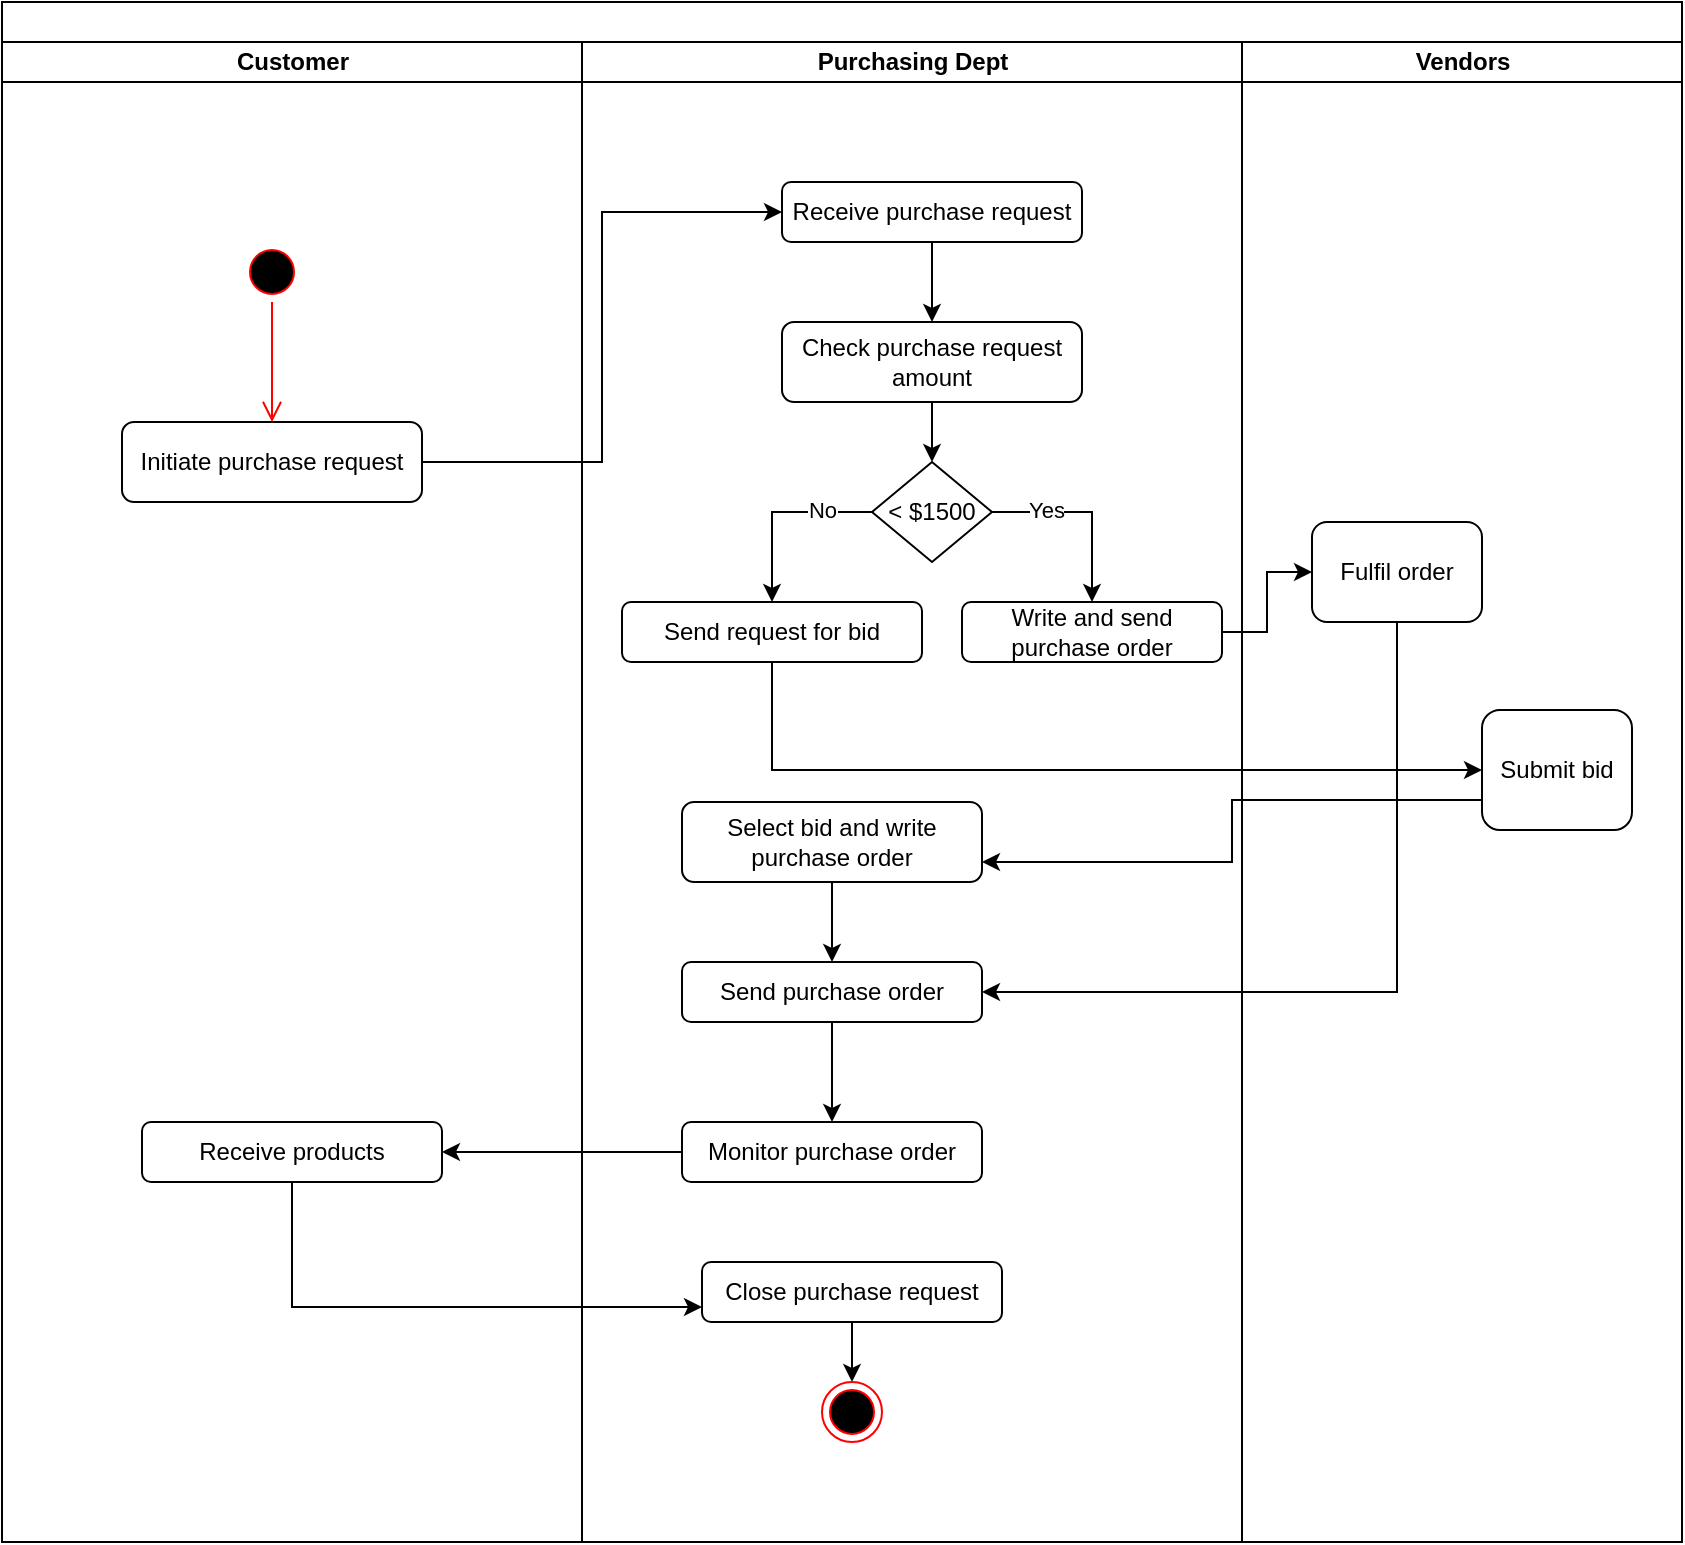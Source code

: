 <mxfile version="21.7.5" type="github">
  <diagram name="Page-1" id="MRdCfs2oOsbd40pX296Y">
    <mxGraphModel dx="1434" dy="782" grid="1" gridSize="10" guides="1" tooltips="1" connect="1" arrows="1" fold="1" page="1" pageScale="1" pageWidth="1169" pageHeight="827" math="0" shadow="0">
      <root>
        <mxCell id="0" />
        <mxCell id="1" parent="0" />
        <mxCell id="LFLOpZK--lgnjMknyGsm-1" value="" style="swimlane;childLayout=stackLayout;resizeParent=1;resizeParentMax=0;startSize=20;html=1;" parent="1" vertex="1">
          <mxGeometry x="110" y="30" width="840" height="770" as="geometry" />
        </mxCell>
        <mxCell id="LFLOpZK--lgnjMknyGsm-2" value="Customer" style="swimlane;startSize=20;html=1;" parent="LFLOpZK--lgnjMknyGsm-1" vertex="1">
          <mxGeometry y="20" width="290" height="750" as="geometry" />
        </mxCell>
        <mxCell id="LFLOpZK--lgnjMknyGsm-11" value="Initiate purchase request" style="rounded=1;whiteSpace=wrap;html=1;" parent="LFLOpZK--lgnjMknyGsm-2" vertex="1">
          <mxGeometry x="60" y="190" width="150" height="40" as="geometry" />
        </mxCell>
        <mxCell id="LFLOpZK--lgnjMknyGsm-25" value="Receive products" style="rounded=1;whiteSpace=wrap;html=1;" parent="LFLOpZK--lgnjMknyGsm-2" vertex="1">
          <mxGeometry x="70" y="540" width="150" height="30" as="geometry" />
        </mxCell>
        <mxCell id="T0hN_36rKPpxghTyXP8r-10" value="" style="ellipse;html=1;shape=startState;fillColor=#000000;strokeColor=#ff0000;" vertex="1" parent="LFLOpZK--lgnjMknyGsm-2">
          <mxGeometry x="120" y="100" width="30" height="30" as="geometry" />
        </mxCell>
        <mxCell id="T0hN_36rKPpxghTyXP8r-11" value="" style="edgeStyle=orthogonalEdgeStyle;html=1;verticalAlign=bottom;endArrow=open;endSize=8;strokeColor=#ff0000;rounded=0;" edge="1" source="T0hN_36rKPpxghTyXP8r-10" parent="LFLOpZK--lgnjMknyGsm-2">
          <mxGeometry relative="1" as="geometry">
            <mxPoint x="135" y="190" as="targetPoint" />
          </mxGeometry>
        </mxCell>
        <mxCell id="LFLOpZK--lgnjMknyGsm-3" value="Purchasing Dept" style="swimlane;startSize=20;html=1;" parent="LFLOpZK--lgnjMknyGsm-1" vertex="1">
          <mxGeometry x="290" y="20" width="330" height="750" as="geometry" />
        </mxCell>
        <mxCell id="T0hN_36rKPpxghTyXP8r-18" style="edgeStyle=orthogonalEdgeStyle;rounded=0;orthogonalLoop=1;jettySize=auto;html=1;exitX=0.5;exitY=1;exitDx=0;exitDy=0;entryX=0.5;entryY=0;entryDx=0;entryDy=0;" edge="1" parent="LFLOpZK--lgnjMknyGsm-3" source="LFLOpZK--lgnjMknyGsm-13" target="T0hN_36rKPpxghTyXP8r-15">
          <mxGeometry relative="1" as="geometry" />
        </mxCell>
        <mxCell id="LFLOpZK--lgnjMknyGsm-13" value="Check purchase request amount" style="rounded=1;whiteSpace=wrap;html=1;" parent="LFLOpZK--lgnjMknyGsm-3" vertex="1">
          <mxGeometry x="100" y="140" width="150" height="40" as="geometry" />
        </mxCell>
        <mxCell id="T0hN_36rKPpxghTyXP8r-17" style="edgeStyle=orthogonalEdgeStyle;rounded=0;orthogonalLoop=1;jettySize=auto;html=1;exitX=0.5;exitY=1;exitDx=0;exitDy=0;entryX=0.5;entryY=0;entryDx=0;entryDy=0;" edge="1" parent="LFLOpZK--lgnjMknyGsm-3" source="LFLOpZK--lgnjMknyGsm-12" target="LFLOpZK--lgnjMknyGsm-13">
          <mxGeometry relative="1" as="geometry" />
        </mxCell>
        <mxCell id="LFLOpZK--lgnjMknyGsm-12" value="Receive purchase request" style="rounded=1;whiteSpace=wrap;html=1;" parent="LFLOpZK--lgnjMknyGsm-3" vertex="1">
          <mxGeometry x="100" y="70" width="150" height="30" as="geometry" />
        </mxCell>
        <mxCell id="LFLOpZK--lgnjMknyGsm-18" value="Write and send purchase order" style="rounded=1;whiteSpace=wrap;html=1;" parent="LFLOpZK--lgnjMknyGsm-3" vertex="1">
          <mxGeometry x="190" y="280" width="130" height="30" as="geometry" />
        </mxCell>
        <mxCell id="LFLOpZK--lgnjMknyGsm-19" value="Send request for bid" style="rounded=1;whiteSpace=wrap;html=1;" parent="LFLOpZK--lgnjMknyGsm-3" vertex="1">
          <mxGeometry x="20" y="280" width="150" height="30" as="geometry" />
        </mxCell>
        <mxCell id="T0hN_36rKPpxghTyXP8r-29" style="edgeStyle=orthogonalEdgeStyle;rounded=0;orthogonalLoop=1;jettySize=auto;html=1;exitX=0.5;exitY=1;exitDx=0;exitDy=0;entryX=0.5;entryY=0;entryDx=0;entryDy=0;" edge="1" parent="LFLOpZK--lgnjMknyGsm-3" source="LFLOpZK--lgnjMknyGsm-22" target="LFLOpZK--lgnjMknyGsm-23">
          <mxGeometry relative="1" as="geometry" />
        </mxCell>
        <mxCell id="LFLOpZK--lgnjMknyGsm-22" value="Send purchase order" style="rounded=1;whiteSpace=wrap;html=1;" parent="LFLOpZK--lgnjMknyGsm-3" vertex="1">
          <mxGeometry x="50" y="460" width="150" height="30" as="geometry" />
        </mxCell>
        <mxCell id="LFLOpZK--lgnjMknyGsm-23" value="Monitor purchase order" style="rounded=1;whiteSpace=wrap;html=1;" parent="LFLOpZK--lgnjMknyGsm-3" vertex="1">
          <mxGeometry x="50" y="540" width="150" height="30" as="geometry" />
        </mxCell>
        <mxCell id="T0hN_36rKPpxghTyXP8r-28" style="edgeStyle=orthogonalEdgeStyle;rounded=0;orthogonalLoop=1;jettySize=auto;html=1;exitX=0.5;exitY=1;exitDx=0;exitDy=0;entryX=0.5;entryY=0;entryDx=0;entryDy=0;" edge="1" parent="LFLOpZK--lgnjMknyGsm-3" source="LFLOpZK--lgnjMknyGsm-21" target="LFLOpZK--lgnjMknyGsm-22">
          <mxGeometry relative="1" as="geometry" />
        </mxCell>
        <mxCell id="LFLOpZK--lgnjMknyGsm-21" value="Select bid and write purchase order" style="rounded=1;whiteSpace=wrap;html=1;" parent="LFLOpZK--lgnjMknyGsm-3" vertex="1">
          <mxGeometry x="50" y="380" width="150" height="40" as="geometry" />
        </mxCell>
        <mxCell id="T0hN_36rKPpxghTyXP8r-36" style="edgeStyle=orthogonalEdgeStyle;rounded=0;orthogonalLoop=1;jettySize=auto;html=1;exitX=0.5;exitY=1;exitDx=0;exitDy=0;entryX=0.5;entryY=0;entryDx=0;entryDy=0;" edge="1" parent="LFLOpZK--lgnjMknyGsm-3" source="LFLOpZK--lgnjMknyGsm-26" target="T0hN_36rKPpxghTyXP8r-33">
          <mxGeometry relative="1" as="geometry" />
        </mxCell>
        <mxCell id="LFLOpZK--lgnjMknyGsm-26" value="Close purchase request" style="rounded=1;whiteSpace=wrap;html=1;" parent="LFLOpZK--lgnjMknyGsm-3" vertex="1">
          <mxGeometry x="60" y="610" width="150" height="30" as="geometry" />
        </mxCell>
        <mxCell id="T0hN_36rKPpxghTyXP8r-19" style="edgeStyle=orthogonalEdgeStyle;rounded=0;orthogonalLoop=1;jettySize=auto;html=1;exitX=1;exitY=0.5;exitDx=0;exitDy=0;entryX=0.5;entryY=0;entryDx=0;entryDy=0;" edge="1" parent="LFLOpZK--lgnjMknyGsm-3" source="T0hN_36rKPpxghTyXP8r-15" target="LFLOpZK--lgnjMknyGsm-18">
          <mxGeometry relative="1" as="geometry" />
        </mxCell>
        <mxCell id="T0hN_36rKPpxghTyXP8r-21" value="Yes" style="edgeLabel;html=1;align=center;verticalAlign=middle;resizable=0;points=[];" vertex="1" connectable="0" parent="T0hN_36rKPpxghTyXP8r-19">
          <mxGeometry x="-0.432" y="1" relative="1" as="geometry">
            <mxPoint as="offset" />
          </mxGeometry>
        </mxCell>
        <mxCell id="T0hN_36rKPpxghTyXP8r-23" style="edgeStyle=orthogonalEdgeStyle;rounded=0;orthogonalLoop=1;jettySize=auto;html=1;exitX=0;exitY=0.5;exitDx=0;exitDy=0;entryX=0.5;entryY=0;entryDx=0;entryDy=0;" edge="1" parent="LFLOpZK--lgnjMknyGsm-3" source="T0hN_36rKPpxghTyXP8r-15" target="LFLOpZK--lgnjMknyGsm-19">
          <mxGeometry relative="1" as="geometry" />
        </mxCell>
        <mxCell id="T0hN_36rKPpxghTyXP8r-24" value="No" style="edgeLabel;html=1;align=center;verticalAlign=middle;resizable=0;points=[];" vertex="1" connectable="0" parent="T0hN_36rKPpxghTyXP8r-23">
          <mxGeometry x="-0.474" y="-1" relative="1" as="geometry">
            <mxPoint as="offset" />
          </mxGeometry>
        </mxCell>
        <mxCell id="T0hN_36rKPpxghTyXP8r-15" value="&amp;lt; $1500" style="rhombus;whiteSpace=wrap;html=1;" vertex="1" parent="LFLOpZK--lgnjMknyGsm-3">
          <mxGeometry x="145" y="210" width="60" height="50" as="geometry" />
        </mxCell>
        <mxCell id="T0hN_36rKPpxghTyXP8r-33" value="" style="ellipse;html=1;shape=endState;fillColor=#000000;strokeColor=#ff0000;" vertex="1" parent="LFLOpZK--lgnjMknyGsm-3">
          <mxGeometry x="120" y="670" width="30" height="30" as="geometry" />
        </mxCell>
        <mxCell id="LFLOpZK--lgnjMknyGsm-4" value="Vendors" style="swimlane;startSize=20;html=1;" parent="LFLOpZK--lgnjMknyGsm-1" vertex="1">
          <mxGeometry x="620" y="20" width="220" height="750" as="geometry" />
        </mxCell>
        <mxCell id="LFLOpZK--lgnjMknyGsm-20" value="Submit bid" style="rounded=1;whiteSpace=wrap;html=1;" parent="LFLOpZK--lgnjMknyGsm-4" vertex="1">
          <mxGeometry x="120" y="334" width="75" height="60" as="geometry" />
        </mxCell>
        <mxCell id="LFLOpZK--lgnjMknyGsm-27" value="Fulfil order" style="rounded=1;whiteSpace=wrap;html=1;" parent="LFLOpZK--lgnjMknyGsm-4" vertex="1">
          <mxGeometry x="35" y="240" width="85" height="50" as="geometry" />
        </mxCell>
        <mxCell id="T0hN_36rKPpxghTyXP8r-16" style="edgeStyle=orthogonalEdgeStyle;rounded=0;orthogonalLoop=1;jettySize=auto;html=1;exitX=1;exitY=0.5;exitDx=0;exitDy=0;entryX=0;entryY=0.5;entryDx=0;entryDy=0;" edge="1" parent="LFLOpZK--lgnjMknyGsm-1" source="LFLOpZK--lgnjMknyGsm-11" target="LFLOpZK--lgnjMknyGsm-12">
          <mxGeometry relative="1" as="geometry" />
        </mxCell>
        <mxCell id="T0hN_36rKPpxghTyXP8r-22" style="edgeStyle=orthogonalEdgeStyle;rounded=0;orthogonalLoop=1;jettySize=auto;html=1;exitX=1;exitY=0.5;exitDx=0;exitDy=0;entryX=0;entryY=0.5;entryDx=0;entryDy=0;" edge="1" parent="LFLOpZK--lgnjMknyGsm-1" source="LFLOpZK--lgnjMknyGsm-18" target="LFLOpZK--lgnjMknyGsm-27">
          <mxGeometry relative="1" as="geometry" />
        </mxCell>
        <mxCell id="T0hN_36rKPpxghTyXP8r-25" style="edgeStyle=orthogonalEdgeStyle;rounded=0;orthogonalLoop=1;jettySize=auto;html=1;exitX=0.5;exitY=1;exitDx=0;exitDy=0;entryX=0;entryY=0.5;entryDx=0;entryDy=0;" edge="1" parent="LFLOpZK--lgnjMknyGsm-1" source="LFLOpZK--lgnjMknyGsm-19" target="LFLOpZK--lgnjMknyGsm-20">
          <mxGeometry relative="1" as="geometry" />
        </mxCell>
        <mxCell id="T0hN_36rKPpxghTyXP8r-26" style="edgeStyle=orthogonalEdgeStyle;rounded=0;orthogonalLoop=1;jettySize=auto;html=1;exitX=0;exitY=0.75;exitDx=0;exitDy=0;entryX=1;entryY=0.75;entryDx=0;entryDy=0;" edge="1" parent="LFLOpZK--lgnjMknyGsm-1" source="LFLOpZK--lgnjMknyGsm-20" target="LFLOpZK--lgnjMknyGsm-21">
          <mxGeometry relative="1" as="geometry" />
        </mxCell>
        <mxCell id="T0hN_36rKPpxghTyXP8r-27" style="edgeStyle=orthogonalEdgeStyle;rounded=0;orthogonalLoop=1;jettySize=auto;html=1;exitX=0.5;exitY=1;exitDx=0;exitDy=0;entryX=1;entryY=0.5;entryDx=0;entryDy=0;" edge="1" parent="LFLOpZK--lgnjMknyGsm-1" source="LFLOpZK--lgnjMknyGsm-27" target="LFLOpZK--lgnjMknyGsm-22">
          <mxGeometry relative="1" as="geometry" />
        </mxCell>
        <mxCell id="T0hN_36rKPpxghTyXP8r-30" style="edgeStyle=orthogonalEdgeStyle;rounded=0;orthogonalLoop=1;jettySize=auto;html=1;exitX=0;exitY=0.5;exitDx=0;exitDy=0;" edge="1" parent="LFLOpZK--lgnjMknyGsm-1" source="LFLOpZK--lgnjMknyGsm-23" target="LFLOpZK--lgnjMknyGsm-25">
          <mxGeometry relative="1" as="geometry" />
        </mxCell>
        <mxCell id="T0hN_36rKPpxghTyXP8r-31" style="edgeStyle=orthogonalEdgeStyle;rounded=0;orthogonalLoop=1;jettySize=auto;html=1;exitX=0.5;exitY=1;exitDx=0;exitDy=0;entryX=0;entryY=0.75;entryDx=0;entryDy=0;" edge="1" parent="LFLOpZK--lgnjMknyGsm-1" source="LFLOpZK--lgnjMknyGsm-25" target="LFLOpZK--lgnjMknyGsm-26">
          <mxGeometry relative="1" as="geometry" />
        </mxCell>
      </root>
    </mxGraphModel>
  </diagram>
</mxfile>
